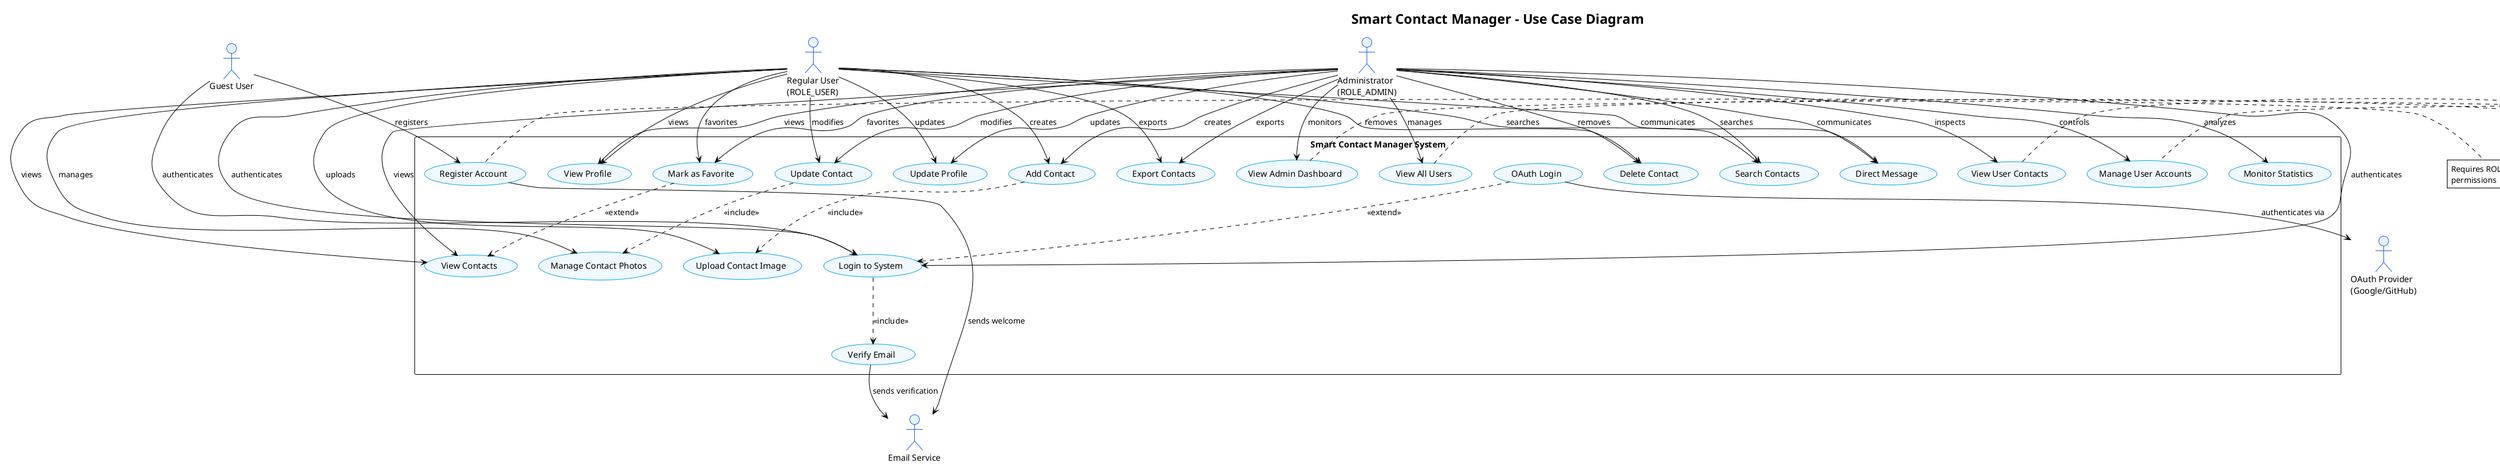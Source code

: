 @startuml SmartContactManager_UseCase
!theme plain
skinparam backgroundColor #FFFFFF
skinparam actor {
    BackgroundColor #E8F4FD
    BorderColor #2563EB
}
skinparam usecase {
    BackgroundColor #F0F9FF
    BorderColor #0EA5E9
}
skinparam system {
    BackgroundColor #FEF3C7
    BorderColor #F59E0B
}

title Smart Contact Manager - Use Case Diagram

' Actors
actor "Guest User" as guest
actor "Regular User\n(ROLE_USER)" as user
actor "Administrator\n(ROLE_ADMIN)" as admin

' External Systems
actor "OAuth Provider\n(Google/GitHub)" as oauth
actor "Email Service" as email

' System Boundary
rectangle "Smart Contact Manager System" {
    
    ' Authentication Use Cases
    usecase "Register Account" as UC001
    usecase "Login to System" as UC002
    usecase "Verify Email" as UC003
    usecase "OAuth Login" as UC004
    
    ' User Profile Use Cases
    usecase "View Profile" as UC005
    usecase "Update Profile" as UC006
    
    ' Contact Management Use Cases
    usecase "Add Contact" as UC007
    usecase "View Contacts" as UC008
    usecase "Update Contact" as UC009
    usecase "Delete Contact" as UC010
    usecase "Search Contacts" as UC011
    usecase "Export Contacts" as UC012
    usecase "Mark as Favorite" as UC013
    
    ' Communication Use Cases
    usecase "Direct Message" as UC014
    
    ' Admin Use Cases
    usecase "View Admin Dashboard" as UC015
    usecase "View All Users" as UC016
    usecase "View User Contacts" as UC017
    usecase "Monitor Statistics" as UC018
    usecase "Manage User Accounts" as UC019
    
    ' File Management
    usecase "Upload Contact Image" as UC020
    usecase "Manage Contact Photos" as UC021
}

' Guest User relationships
guest --> UC001 : registers
guest --> UC002 : authenticates

' Regular User relationships
user --> UC002 : authenticates
user --> UC005 : views
user --> UC006 : updates
user --> UC007 : creates
user --> UC008 : views
user --> UC009 : modifies
user --> UC010 : removes
user --> UC011 : searches
user --> UC012 : exports
user --> UC013 : favorites
user --> UC014 : communicates
user --> UC020 : uploads
user --> UC021 : manages

' Administrator relationships (inherits user capabilities)
admin --> UC002 : authenticates
admin --> UC005 : views
admin --> UC006 : updates
admin --> UC007 : creates
admin --> UC008 : views
admin --> UC009 : modifies
admin --> UC010 : removes
admin --> UC011 : searches
admin --> UC012 : exports
admin --> UC013 : favorites
admin --> UC014 : communicates
admin --> UC015 : monitors
admin --> UC016 : manages
admin --> UC017 : inspects
admin --> UC018 : analyzes
admin --> UC019 : controls

' External System relationships
UC004 --> oauth : authenticates via
UC003 --> email : sends verification
UC001 --> email : sends welcome

' Include relationships
UC002 ..> UC003 : <<include>>
UC007 ..> UC020 : <<include>>
UC009 ..> UC021 : <<include>>

' Extend relationships
UC004 ..> UC002 : <<extend>>
UC013 ..> UC008 : <<extend>>

' Notes
note right of UC015 : Requires ROLE_ADMIN\npermissions
note right of UC016 : Shows user statistics\nand contact counts
note right of UC017 : Admin can view any\nuser's contacts
note left of UC001 : Creates user with\nROLE_USER by default
note left of UC019 : Future enhancement:\nenable/disable users

@enduml
